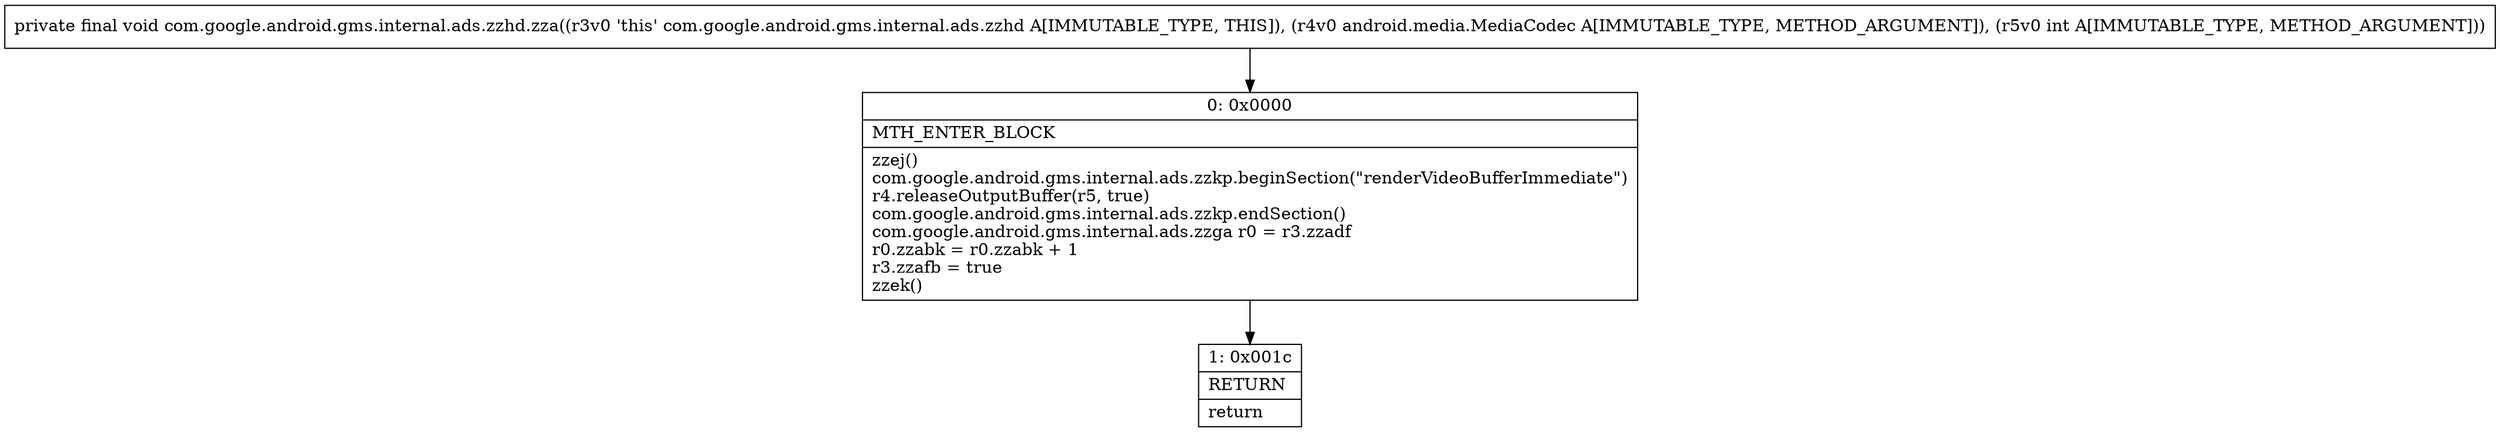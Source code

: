 digraph "CFG forcom.google.android.gms.internal.ads.zzhd.zza(Landroid\/media\/MediaCodec;I)V" {
Node_0 [shape=record,label="{0\:\ 0x0000|MTH_ENTER_BLOCK\l|zzej()\lcom.google.android.gms.internal.ads.zzkp.beginSection(\"renderVideoBufferImmediate\")\lr4.releaseOutputBuffer(r5, true)\lcom.google.android.gms.internal.ads.zzkp.endSection()\lcom.google.android.gms.internal.ads.zzga r0 = r3.zzadf\lr0.zzabk = r0.zzabk + 1\lr3.zzafb = true\lzzek()\l}"];
Node_1 [shape=record,label="{1\:\ 0x001c|RETURN\l|return\l}"];
MethodNode[shape=record,label="{private final void com.google.android.gms.internal.ads.zzhd.zza((r3v0 'this' com.google.android.gms.internal.ads.zzhd A[IMMUTABLE_TYPE, THIS]), (r4v0 android.media.MediaCodec A[IMMUTABLE_TYPE, METHOD_ARGUMENT]), (r5v0 int A[IMMUTABLE_TYPE, METHOD_ARGUMENT])) }"];
MethodNode -> Node_0;
Node_0 -> Node_1;
}

